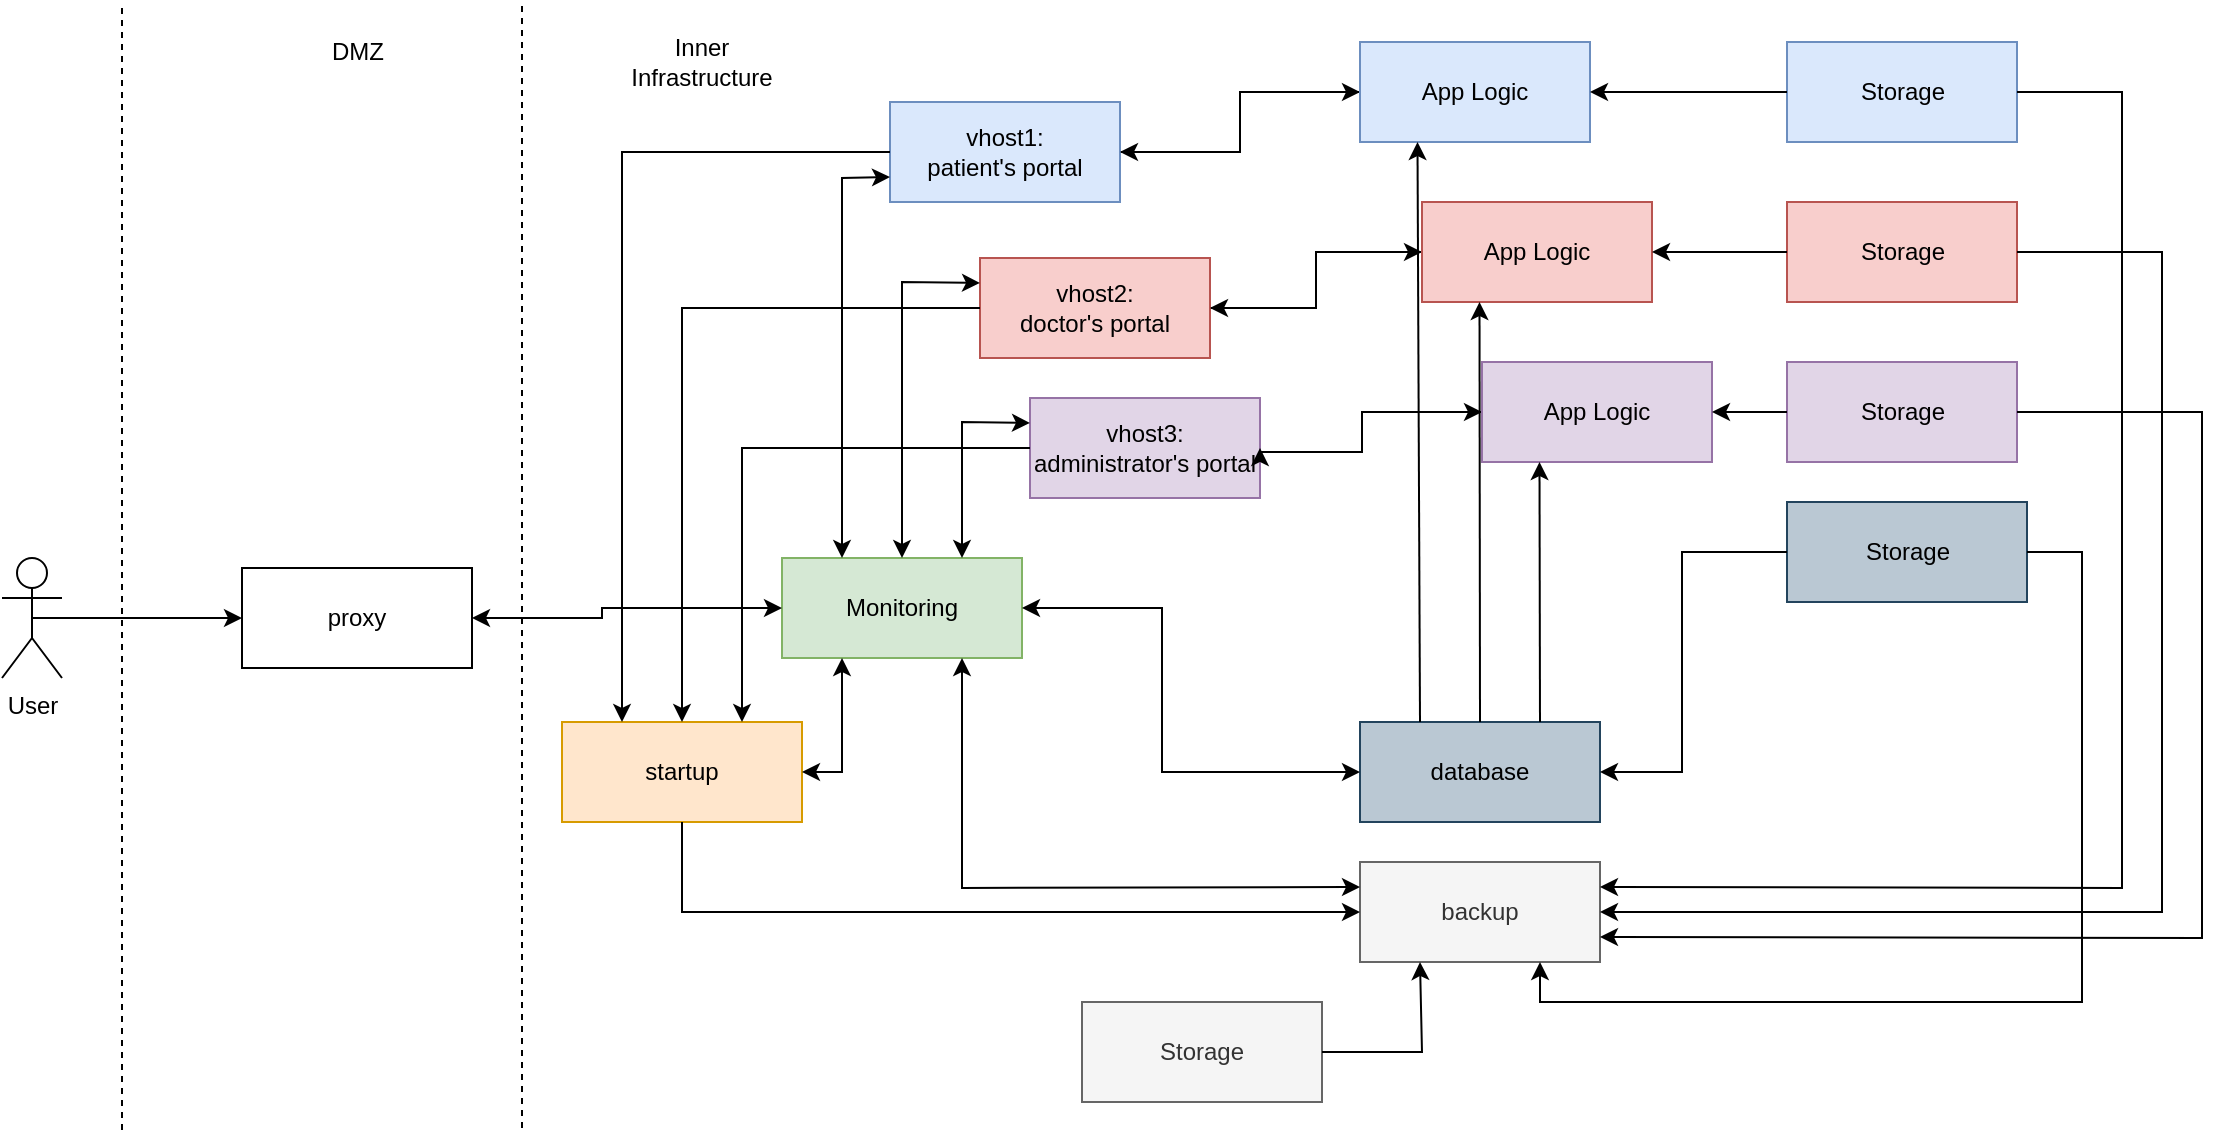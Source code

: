 <mxfile version="22.1.5" type="device">
  <diagram name="diagram" id="CQK-lgwkt1r2YOkCEma4">
    <mxGraphModel dx="926" dy="467" grid="1" gridSize="10" guides="1" tooltips="1" connect="1" arrows="1" fold="1" page="1" pageScale="1" pageWidth="850" pageHeight="1100" math="0" shadow="0">
      <root>
        <mxCell id="0" />
        <mxCell id="1" parent="0" />
        <mxCell id="4Pl_x_dU1OYKqT1XHJak-22" style="edgeStyle=orthogonalEdgeStyle;rounded=0;orthogonalLoop=1;jettySize=auto;html=1;exitX=1;exitY=0.5;exitDx=0;exitDy=0;entryX=0;entryY=0.5;entryDx=0;entryDy=0;" parent="1" source="4Pl_x_dU1OYKqT1XHJak-1" target="4Pl_x_dU1OYKqT1XHJak-18" edge="1">
          <mxGeometry relative="1" as="geometry" />
        </mxCell>
        <mxCell id="4Pl_x_dU1OYKqT1XHJak-1" value="vhost1:&lt;br&gt;patient&#39;s portal" style="rounded=0;whiteSpace=wrap;html=1;fillColor=#dae8fc;strokeColor=#6c8ebf;" parent="1" vertex="1">
          <mxGeometry x="624" y="50" width="115" height="50" as="geometry" />
        </mxCell>
        <mxCell id="4Pl_x_dU1OYKqT1XHJak-21" style="edgeStyle=orthogonalEdgeStyle;rounded=0;orthogonalLoop=1;jettySize=auto;html=1;exitX=1;exitY=0.5;exitDx=0;exitDy=0;entryX=0;entryY=0.5;entryDx=0;entryDy=0;" parent="1" source="4Pl_x_dU1OYKqT1XHJak-2" target="4Pl_x_dU1OYKqT1XHJak-19" edge="1">
          <mxGeometry relative="1" as="geometry" />
        </mxCell>
        <mxCell id="4Pl_x_dU1OYKqT1XHJak-2" value="vhost2:&lt;br&gt;doctor&#39;s portal" style="rounded=0;whiteSpace=wrap;html=1;fillColor=#f8cecc;strokeColor=#b85450;" parent="1" vertex="1">
          <mxGeometry x="669" y="128" width="115" height="50" as="geometry" />
        </mxCell>
        <mxCell id="4Pl_x_dU1OYKqT1XHJak-38" style="edgeStyle=orthogonalEdgeStyle;rounded=0;orthogonalLoop=1;jettySize=auto;html=1;exitX=1;exitY=0.5;exitDx=0;exitDy=0;entryX=0;entryY=0.5;entryDx=0;entryDy=0;" parent="1" source="4Pl_x_dU1OYKqT1XHJak-4" target="4Pl_x_dU1OYKqT1XHJak-36" edge="1">
          <mxGeometry relative="1" as="geometry">
            <Array as="points">
              <mxPoint x="860" y="225" />
              <mxPoint x="860" y="205" />
            </Array>
          </mxGeometry>
        </mxCell>
        <mxCell id="4Pl_x_dU1OYKqT1XHJak-4" value="vhost3:&lt;br&gt;administrator&#39;s portal" style="rounded=0;whiteSpace=wrap;html=1;fillColor=#e1d5e7;strokeColor=#9673a6;" parent="1" vertex="1">
          <mxGeometry x="694" y="198" width="115" height="50" as="geometry" />
        </mxCell>
        <mxCell id="4Pl_x_dU1OYKqT1XHJak-6" value="User" style="shape=umlActor;verticalLabelPosition=bottom;verticalAlign=top;html=1;" parent="1" vertex="1">
          <mxGeometry x="180" y="278" width="30" height="60" as="geometry" />
        </mxCell>
        <mxCell id="4Pl_x_dU1OYKqT1XHJak-11" value="proxy" style="rounded=0;whiteSpace=wrap;html=1;" parent="1" vertex="1">
          <mxGeometry x="300" y="283" width="115" height="50" as="geometry" />
        </mxCell>
        <mxCell id="4Pl_x_dU1OYKqT1XHJak-14" value="" style="endArrow=none;dashed=1;html=1;rounded=0;" parent="1" edge="1">
          <mxGeometry width="50" height="50" relative="1" as="geometry">
            <mxPoint x="240" y="564" as="sourcePoint" />
            <mxPoint x="240" as="targetPoint" />
          </mxGeometry>
        </mxCell>
        <mxCell id="4Pl_x_dU1OYKqT1XHJak-15" value="" style="endArrow=none;dashed=1;html=1;rounded=0;" parent="1" edge="1">
          <mxGeometry width="50" height="50" relative="1" as="geometry">
            <mxPoint x="440" y="563" as="sourcePoint" />
            <mxPoint x="440" as="targetPoint" />
          </mxGeometry>
        </mxCell>
        <mxCell id="4Pl_x_dU1OYKqT1XHJak-17" value="Monitoring" style="rounded=0;whiteSpace=wrap;html=1;fillColor=#d5e8d4;strokeColor=#82b366;" parent="1" vertex="1">
          <mxGeometry x="570" y="278" width="120" height="50" as="geometry" />
        </mxCell>
        <mxCell id="4Pl_x_dU1OYKqT1XHJak-23" style="edgeStyle=orthogonalEdgeStyle;rounded=0;orthogonalLoop=1;jettySize=auto;html=1;exitX=0;exitY=0.5;exitDx=0;exitDy=0;entryX=1;entryY=0.5;entryDx=0;entryDy=0;" parent="1" source="4Pl_x_dU1OYKqT1XHJak-18" target="4Pl_x_dU1OYKqT1XHJak-1" edge="1">
          <mxGeometry relative="1" as="geometry" />
        </mxCell>
        <mxCell id="4Pl_x_dU1OYKqT1XHJak-18" value="App Logic" style="rounded=0;whiteSpace=wrap;html=1;fillColor=#dae8fc;strokeColor=#6c8ebf;" parent="1" vertex="1">
          <mxGeometry x="859" y="20" width="115" height="50" as="geometry" />
        </mxCell>
        <mxCell id="4Pl_x_dU1OYKqT1XHJak-20" style="edgeStyle=orthogonalEdgeStyle;rounded=0;orthogonalLoop=1;jettySize=auto;html=1;exitX=0;exitY=0.5;exitDx=0;exitDy=0;entryX=1;entryY=0.5;entryDx=0;entryDy=0;" parent="1" source="4Pl_x_dU1OYKqT1XHJak-19" target="4Pl_x_dU1OYKqT1XHJak-2" edge="1">
          <mxGeometry relative="1" as="geometry" />
        </mxCell>
        <mxCell id="4Pl_x_dU1OYKqT1XHJak-39" style="edgeStyle=orthogonalEdgeStyle;rounded=0;orthogonalLoop=1;jettySize=auto;html=1;exitX=0;exitY=0.5;exitDx=0;exitDy=0;entryX=1;entryY=0.5;entryDx=0;entryDy=0;" parent="1" source="4Pl_x_dU1OYKqT1XHJak-36" target="4Pl_x_dU1OYKqT1XHJak-4" edge="1">
          <mxGeometry relative="1" as="geometry">
            <Array as="points">
              <mxPoint x="860" y="205" />
              <mxPoint x="860" y="225" />
            </Array>
          </mxGeometry>
        </mxCell>
        <mxCell id="4Pl_x_dU1OYKqT1XHJak-36" value="App Logic" style="rounded=0;whiteSpace=wrap;html=1;fillColor=#e1d5e7;strokeColor=#9673a6;" parent="1" vertex="1">
          <mxGeometry x="920" y="180" width="115" height="50" as="geometry" />
        </mxCell>
        <mxCell id="4Pl_x_dU1OYKqT1XHJak-49" value="database" style="rounded=0;whiteSpace=wrap;html=1;fillColor=#bac8d3;strokeColor=#23445d;" parent="1" vertex="1">
          <mxGeometry x="859" y="360" width="120" height="50" as="geometry" />
        </mxCell>
        <mxCell id="4Pl_x_dU1OYKqT1XHJak-66" value="DMZ" style="text;html=1;strokeColor=none;fillColor=none;align=center;verticalAlign=middle;whiteSpace=wrap;rounded=0;" parent="1" vertex="1">
          <mxGeometry x="327.5" y="10" width="60" height="30" as="geometry" />
        </mxCell>
        <mxCell id="4Pl_x_dU1OYKqT1XHJak-67" value="Inner Infrastructure" style="text;html=1;strokeColor=none;fillColor=none;align=center;verticalAlign=middle;whiteSpace=wrap;rounded=0;" parent="1" vertex="1">
          <mxGeometry x="500" y="15" width="60" height="30" as="geometry" />
        </mxCell>
        <mxCell id="0Ubjl8j9WLnlHk5hPcO3-2" value="" style="endArrow=classic;html=1;rounded=0;exitX=0.5;exitY=0.5;exitDx=0;exitDy=0;exitPerimeter=0;entryX=0;entryY=0.5;entryDx=0;entryDy=0;" parent="1" source="4Pl_x_dU1OYKqT1XHJak-6" target="4Pl_x_dU1OYKqT1XHJak-11" edge="1">
          <mxGeometry width="50" height="50" relative="1" as="geometry">
            <mxPoint x="20" y="310" as="sourcePoint" />
            <mxPoint x="70" y="260" as="targetPoint" />
          </mxGeometry>
        </mxCell>
        <mxCell id="4Pl_x_dU1OYKqT1XHJak-19" value="App Logic" style="rounded=0;whiteSpace=wrap;html=1;fillColor=#f8cecc;strokeColor=#b85450;" parent="1" vertex="1">
          <mxGeometry x="890" y="100" width="115" height="50" as="geometry" />
        </mxCell>
        <mxCell id="hL-Z4IJMGr8m_Njhi-RC-9" value="startup" style="rounded=0;whiteSpace=wrap;html=1;fillColor=#ffe6cc;strokeColor=#d79b00;" vertex="1" parent="1">
          <mxGeometry x="460" y="360" width="120" height="50" as="geometry" />
        </mxCell>
        <mxCell id="hL-Z4IJMGr8m_Njhi-RC-10" value="" style="endArrow=classic;html=1;rounded=0;entryX=0.25;entryY=0;entryDx=0;entryDy=0;exitX=0;exitY=0.5;exitDx=0;exitDy=0;" edge="1" parent="1" source="4Pl_x_dU1OYKqT1XHJak-1" target="hL-Z4IJMGr8m_Njhi-RC-9">
          <mxGeometry width="50" height="50" relative="1" as="geometry">
            <mxPoint x="380" y="90" as="sourcePoint" />
            <mxPoint x="810" y="210" as="targetPoint" />
            <Array as="points">
              <mxPoint x="490" y="75" />
            </Array>
          </mxGeometry>
        </mxCell>
        <mxCell id="hL-Z4IJMGr8m_Njhi-RC-11" value="" style="endArrow=classic;html=1;rounded=0;entryX=0.5;entryY=0;entryDx=0;entryDy=0;exitX=0;exitY=0.5;exitDx=0;exitDy=0;" edge="1" parent="1" source="4Pl_x_dU1OYKqT1XHJak-2" target="hL-Z4IJMGr8m_Njhi-RC-9">
          <mxGeometry width="50" height="50" relative="1" as="geometry">
            <mxPoint x="390" y="170" as="sourcePoint" />
            <mxPoint x="810" y="210" as="targetPoint" />
            <Array as="points">
              <mxPoint x="520" y="153" />
            </Array>
          </mxGeometry>
        </mxCell>
        <mxCell id="hL-Z4IJMGr8m_Njhi-RC-12" value="" style="endArrow=classic;html=1;rounded=0;entryX=0.75;entryY=0;entryDx=0;entryDy=0;exitX=0;exitY=0.5;exitDx=0;exitDy=0;" edge="1" parent="1" source="4Pl_x_dU1OYKqT1XHJak-4" target="hL-Z4IJMGr8m_Njhi-RC-9">
          <mxGeometry width="50" height="50" relative="1" as="geometry">
            <mxPoint x="390" y="190" as="sourcePoint" />
            <mxPoint x="810" y="210" as="targetPoint" />
            <Array as="points">
              <mxPoint x="550" y="223" />
            </Array>
          </mxGeometry>
        </mxCell>
        <mxCell id="hL-Z4IJMGr8m_Njhi-RC-14" value="Storage" style="rounded=0;whiteSpace=wrap;html=1;fillColor=#dae8fc;strokeColor=#6c8ebf;" vertex="1" parent="1">
          <mxGeometry x="1072.5" y="20" width="115" height="50" as="geometry" />
        </mxCell>
        <mxCell id="hL-Z4IJMGr8m_Njhi-RC-16" value="Storage" style="rounded=0;whiteSpace=wrap;html=1;fillColor=#f8cecc;strokeColor=#b85450;" vertex="1" parent="1">
          <mxGeometry x="1072.5" y="100" width="115" height="50" as="geometry" />
        </mxCell>
        <mxCell id="hL-Z4IJMGr8m_Njhi-RC-17" value="Storage" style="rounded=0;whiteSpace=wrap;html=1;fillColor=#e1d5e7;strokeColor=#9673a6;" vertex="1" parent="1">
          <mxGeometry x="1072.5" y="180" width="115" height="50" as="geometry" />
        </mxCell>
        <mxCell id="hL-Z4IJMGr8m_Njhi-RC-18" value="" style="endArrow=classic;html=1;rounded=0;entryX=0.25;entryY=1;entryDx=0;entryDy=0;exitX=0.25;exitY=0;exitDx=0;exitDy=0;" edge="1" parent="1" source="4Pl_x_dU1OYKqT1XHJak-49" target="4Pl_x_dU1OYKqT1XHJak-18">
          <mxGeometry width="50" height="50" relative="1" as="geometry">
            <mxPoint x="810" y="310" as="sourcePoint" />
            <mxPoint x="1040" y="210" as="targetPoint" />
          </mxGeometry>
        </mxCell>
        <mxCell id="hL-Z4IJMGr8m_Njhi-RC-19" value="" style="endArrow=classic;html=1;rounded=0;exitX=0.5;exitY=0;exitDx=0;exitDy=0;entryX=0.25;entryY=1;entryDx=0;entryDy=0;" edge="1" parent="1" source="4Pl_x_dU1OYKqT1XHJak-49" target="4Pl_x_dU1OYKqT1XHJak-19">
          <mxGeometry width="50" height="50" relative="1" as="geometry">
            <mxPoint x="990" y="260" as="sourcePoint" />
            <mxPoint x="940" y="170" as="targetPoint" />
          </mxGeometry>
        </mxCell>
        <mxCell id="hL-Z4IJMGr8m_Njhi-RC-20" value="" style="endArrow=classic;html=1;rounded=0;exitX=0.75;exitY=0;exitDx=0;exitDy=0;entryX=0.25;entryY=1;entryDx=0;entryDy=0;" edge="1" parent="1" source="4Pl_x_dU1OYKqT1XHJak-49" target="4Pl_x_dU1OYKqT1XHJak-36">
          <mxGeometry width="50" height="50" relative="1" as="geometry">
            <mxPoint x="990" y="260" as="sourcePoint" />
            <mxPoint x="990" y="290" as="targetPoint" />
          </mxGeometry>
        </mxCell>
        <mxCell id="hL-Z4IJMGr8m_Njhi-RC-21" value="Storage" style="rounded=0;whiteSpace=wrap;html=1;fillColor=#bac8d3;strokeColor=#23445d;" vertex="1" parent="1">
          <mxGeometry x="1072.5" y="250" width="120" height="50" as="geometry" />
        </mxCell>
        <mxCell id="hL-Z4IJMGr8m_Njhi-RC-22" value="" style="endArrow=classic;html=1;rounded=0;entryX=1;entryY=0.5;entryDx=0;entryDy=0;exitX=0;exitY=0.5;exitDx=0;exitDy=0;" edge="1" parent="1" source="hL-Z4IJMGr8m_Njhi-RC-14" target="4Pl_x_dU1OYKqT1XHJak-18">
          <mxGeometry width="50" height="50" relative="1" as="geometry">
            <mxPoint x="1040" y="80" as="sourcePoint" />
            <mxPoint x="1040" y="210" as="targetPoint" />
          </mxGeometry>
        </mxCell>
        <mxCell id="hL-Z4IJMGr8m_Njhi-RC-23" value="" style="endArrow=classic;html=1;rounded=0;entryX=1;entryY=0.5;entryDx=0;entryDy=0;exitX=0;exitY=0.5;exitDx=0;exitDy=0;" edge="1" parent="1" source="hL-Z4IJMGr8m_Njhi-RC-16" target="4Pl_x_dU1OYKqT1XHJak-19">
          <mxGeometry width="50" height="50" relative="1" as="geometry">
            <mxPoint x="1040" y="100" as="sourcePoint" />
            <mxPoint x="1040" y="210" as="targetPoint" />
          </mxGeometry>
        </mxCell>
        <mxCell id="hL-Z4IJMGr8m_Njhi-RC-24" value="" style="endArrow=classic;html=1;rounded=0;exitX=0;exitY=0.5;exitDx=0;exitDy=0;entryX=1;entryY=0.5;entryDx=0;entryDy=0;" edge="1" parent="1" source="hL-Z4IJMGr8m_Njhi-RC-17" target="4Pl_x_dU1OYKqT1XHJak-36">
          <mxGeometry width="50" height="50" relative="1" as="geometry">
            <mxPoint x="990" y="260" as="sourcePoint" />
            <mxPoint x="1040" y="210" as="targetPoint" />
          </mxGeometry>
        </mxCell>
        <mxCell id="hL-Z4IJMGr8m_Njhi-RC-25" value="" style="endArrow=classic;html=1;rounded=0;entryX=1;entryY=0.5;entryDx=0;entryDy=0;exitX=0;exitY=0.5;exitDx=0;exitDy=0;" edge="1" parent="1" source="hL-Z4IJMGr8m_Njhi-RC-21" target="4Pl_x_dU1OYKqT1XHJak-49">
          <mxGeometry width="50" height="50" relative="1" as="geometry">
            <mxPoint x="990" y="290" as="sourcePoint" />
            <mxPoint x="1040" y="210" as="targetPoint" />
            <Array as="points">
              <mxPoint x="1020" y="275" />
              <mxPoint x="1020" y="385" />
            </Array>
          </mxGeometry>
        </mxCell>
        <mxCell id="hL-Z4IJMGr8m_Njhi-RC-26" value="backup" style="rounded=0;whiteSpace=wrap;html=1;fillColor=#f5f5f5;strokeColor=#666666;fontColor=#333333;" vertex="1" parent="1">
          <mxGeometry x="859" y="430" width="120" height="50" as="geometry" />
        </mxCell>
        <mxCell id="hL-Z4IJMGr8m_Njhi-RC-27" value="" style="endArrow=classic;html=1;rounded=0;entryX=1;entryY=0.75;entryDx=0;entryDy=0;exitX=1;exitY=0.5;exitDx=0;exitDy=0;" edge="1" parent="1" source="hL-Z4IJMGr8m_Njhi-RC-17" target="hL-Z4IJMGr8m_Njhi-RC-26">
          <mxGeometry width="50" height="50" relative="1" as="geometry">
            <mxPoint x="1010" y="480" as="sourcePoint" />
            <mxPoint x="1010" y="430" as="targetPoint" />
            <Array as="points">
              <mxPoint x="1280" y="205" />
              <mxPoint x="1280" y="468" />
            </Array>
          </mxGeometry>
        </mxCell>
        <mxCell id="hL-Z4IJMGr8m_Njhi-RC-28" value="" style="endArrow=classic;html=1;rounded=0;entryX=1;entryY=0.5;entryDx=0;entryDy=0;exitX=1;exitY=0.5;exitDx=0;exitDy=0;" edge="1" parent="1" source="hL-Z4IJMGr8m_Njhi-RC-16" target="hL-Z4IJMGr8m_Njhi-RC-26">
          <mxGeometry width="50" height="50" relative="1" as="geometry">
            <mxPoint x="1210" y="160" as="sourcePoint" />
            <mxPoint x="1310" y="320" as="targetPoint" />
            <Array as="points">
              <mxPoint x="1260" y="125" />
              <mxPoint x="1260" y="455" />
            </Array>
          </mxGeometry>
        </mxCell>
        <mxCell id="hL-Z4IJMGr8m_Njhi-RC-29" value="" style="endArrow=classic;html=1;rounded=0;entryX=1;entryY=0.25;entryDx=0;entryDy=0;exitX=1;exitY=0.5;exitDx=0;exitDy=0;" edge="1" parent="1" source="hL-Z4IJMGr8m_Njhi-RC-14" target="hL-Z4IJMGr8m_Njhi-RC-26">
          <mxGeometry width="50" height="50" relative="1" as="geometry">
            <mxPoint x="1270" y="100" as="sourcePoint" />
            <mxPoint x="1010" y="431.667" as="targetPoint" />
            <Array as="points">
              <mxPoint x="1240" y="45" />
              <mxPoint x="1240" y="443" />
            </Array>
          </mxGeometry>
        </mxCell>
        <mxCell id="hL-Z4IJMGr8m_Njhi-RC-30" value="" style="endArrow=classic;html=1;rounded=0;entryX=0.75;entryY=1;entryDx=0;entryDy=0;exitX=1;exitY=0.5;exitDx=0;exitDy=0;" edge="1" parent="1" source="hL-Z4IJMGr8m_Njhi-RC-21" target="hL-Z4IJMGr8m_Njhi-RC-26">
          <mxGeometry width="50" height="50" relative="1" as="geometry">
            <mxPoint x="1210" y="550" as="sourcePoint" />
            <mxPoint x="1310" y="160" as="targetPoint" />
            <Array as="points">
              <mxPoint x="1220" y="275" />
              <mxPoint x="1220" y="500" />
              <mxPoint x="949" y="500" />
            </Array>
          </mxGeometry>
        </mxCell>
        <mxCell id="hL-Z4IJMGr8m_Njhi-RC-31" value="" style="endArrow=classic;html=1;rounded=0;exitX=0.5;exitY=1;exitDx=0;exitDy=0;entryX=0;entryY=0.5;entryDx=0;entryDy=0;" edge="1" parent="1" source="hL-Z4IJMGr8m_Njhi-RC-9" target="hL-Z4IJMGr8m_Njhi-RC-26">
          <mxGeometry width="50" height="50" relative="1" as="geometry">
            <mxPoint x="610" y="390" as="sourcePoint" />
            <mxPoint x="800" y="490" as="targetPoint" />
            <Array as="points">
              <mxPoint x="520" y="455" />
            </Array>
          </mxGeometry>
        </mxCell>
        <mxCell id="hL-Z4IJMGr8m_Njhi-RC-32" value="" style="endArrow=classic;startArrow=classic;html=1;rounded=0;exitX=1;exitY=0.5;exitDx=0;exitDy=0;entryX=0;entryY=0.5;entryDx=0;entryDy=0;" edge="1" parent="1" source="4Pl_x_dU1OYKqT1XHJak-17" target="4Pl_x_dU1OYKqT1XHJak-49">
          <mxGeometry width="50" height="50" relative="1" as="geometry">
            <mxPoint x="760" y="320" as="sourcePoint" />
            <mxPoint x="850" y="390" as="targetPoint" />
            <Array as="points">
              <mxPoint x="760" y="303" />
              <mxPoint x="760" y="385" />
            </Array>
          </mxGeometry>
        </mxCell>
        <mxCell id="hL-Z4IJMGr8m_Njhi-RC-33" value="" style="endArrow=classic;startArrow=classic;html=1;rounded=0;exitX=0.25;exitY=1;exitDx=0;exitDy=0;entryX=1;entryY=0.5;entryDx=0;entryDy=0;" edge="1" parent="1" source="4Pl_x_dU1OYKqT1XHJak-17" target="hL-Z4IJMGr8m_Njhi-RC-9">
          <mxGeometry width="50" height="50" relative="1" as="geometry">
            <mxPoint x="760" y="320" as="sourcePoint" />
            <mxPoint x="810" y="270" as="targetPoint" />
            <Array as="points">
              <mxPoint x="600" y="385" />
            </Array>
          </mxGeometry>
        </mxCell>
        <mxCell id="hL-Z4IJMGr8m_Njhi-RC-34" value="" style="endArrow=classic;startArrow=classic;html=1;rounded=0;exitX=1;exitY=0.5;exitDx=0;exitDy=0;entryX=0;entryY=0.5;entryDx=0;entryDy=0;" edge="1" parent="1" source="4Pl_x_dU1OYKqT1XHJak-11" target="4Pl_x_dU1OYKqT1XHJak-17">
          <mxGeometry width="50" height="50" relative="1" as="geometry">
            <mxPoint x="760" y="320" as="sourcePoint" />
            <mxPoint x="810" y="270" as="targetPoint" />
            <Array as="points">
              <mxPoint x="480" y="308" />
              <mxPoint x="480" y="303" />
            </Array>
          </mxGeometry>
        </mxCell>
        <mxCell id="hL-Z4IJMGr8m_Njhi-RC-35" value="" style="endArrow=classic;startArrow=classic;html=1;rounded=0;exitX=0.25;exitY=0;exitDx=0;exitDy=0;entryX=0;entryY=0.75;entryDx=0;entryDy=0;" edge="1" parent="1" source="4Pl_x_dU1OYKqT1XHJak-17" target="4Pl_x_dU1OYKqT1XHJak-1">
          <mxGeometry width="50" height="50" relative="1" as="geometry">
            <mxPoint x="680" y="340" as="sourcePoint" />
            <mxPoint x="730" y="290" as="targetPoint" />
            <Array as="points">
              <mxPoint x="600" y="88" />
            </Array>
          </mxGeometry>
        </mxCell>
        <mxCell id="hL-Z4IJMGr8m_Njhi-RC-36" value="" style="endArrow=classic;startArrow=classic;html=1;rounded=0;exitX=0.5;exitY=0;exitDx=0;exitDy=0;entryX=0;entryY=0.25;entryDx=0;entryDy=0;" edge="1" parent="1" source="4Pl_x_dU1OYKqT1XHJak-17" target="4Pl_x_dU1OYKqT1XHJak-2">
          <mxGeometry width="50" height="50" relative="1" as="geometry">
            <mxPoint x="680" y="340" as="sourcePoint" />
            <mxPoint x="730" y="290" as="targetPoint" />
            <Array as="points">
              <mxPoint x="630" y="140" />
            </Array>
          </mxGeometry>
        </mxCell>
        <mxCell id="hL-Z4IJMGr8m_Njhi-RC-37" value="" style="endArrow=classic;startArrow=classic;html=1;rounded=0;entryX=0;entryY=0.25;entryDx=0;entryDy=0;exitX=0.75;exitY=0;exitDx=0;exitDy=0;" edge="1" parent="1" source="4Pl_x_dU1OYKqT1XHJak-17" target="4Pl_x_dU1OYKqT1XHJak-4">
          <mxGeometry width="50" height="50" relative="1" as="geometry">
            <mxPoint x="680" y="340" as="sourcePoint" />
            <mxPoint x="730" y="290" as="targetPoint" />
            <Array as="points">
              <mxPoint x="660" y="210" />
            </Array>
          </mxGeometry>
        </mxCell>
        <mxCell id="hL-Z4IJMGr8m_Njhi-RC-38" value="" style="endArrow=classic;startArrow=classic;html=1;rounded=0;exitX=0.75;exitY=1;exitDx=0;exitDy=0;entryX=0;entryY=0.25;entryDx=0;entryDy=0;" edge="1" parent="1" source="4Pl_x_dU1OYKqT1XHJak-17" target="hL-Z4IJMGr8m_Njhi-RC-26">
          <mxGeometry width="50" height="50" relative="1" as="geometry">
            <mxPoint x="680" y="340" as="sourcePoint" />
            <mxPoint x="730" y="290" as="targetPoint" />
            <Array as="points">
              <mxPoint x="660" y="443" />
            </Array>
          </mxGeometry>
        </mxCell>
        <mxCell id="hL-Z4IJMGr8m_Njhi-RC-39" value="Storage" style="rounded=0;whiteSpace=wrap;html=1;fillColor=#f5f5f5;strokeColor=#666666;fontColor=#333333;" vertex="1" parent="1">
          <mxGeometry x="720" y="500" width="120" height="50" as="geometry" />
        </mxCell>
        <mxCell id="hL-Z4IJMGr8m_Njhi-RC-40" value="" style="endArrow=classic;html=1;rounded=0;entryX=0.25;entryY=1;entryDx=0;entryDy=0;exitX=1;exitY=0.5;exitDx=0;exitDy=0;" edge="1" parent="1" source="hL-Z4IJMGr8m_Njhi-RC-39" target="hL-Z4IJMGr8m_Njhi-RC-26">
          <mxGeometry width="50" height="50" relative="1" as="geometry">
            <mxPoint x="900" y="360" as="sourcePoint" />
            <mxPoint x="950" y="310" as="targetPoint" />
            <Array as="points">
              <mxPoint x="890" y="525" />
            </Array>
          </mxGeometry>
        </mxCell>
      </root>
    </mxGraphModel>
  </diagram>
</mxfile>
